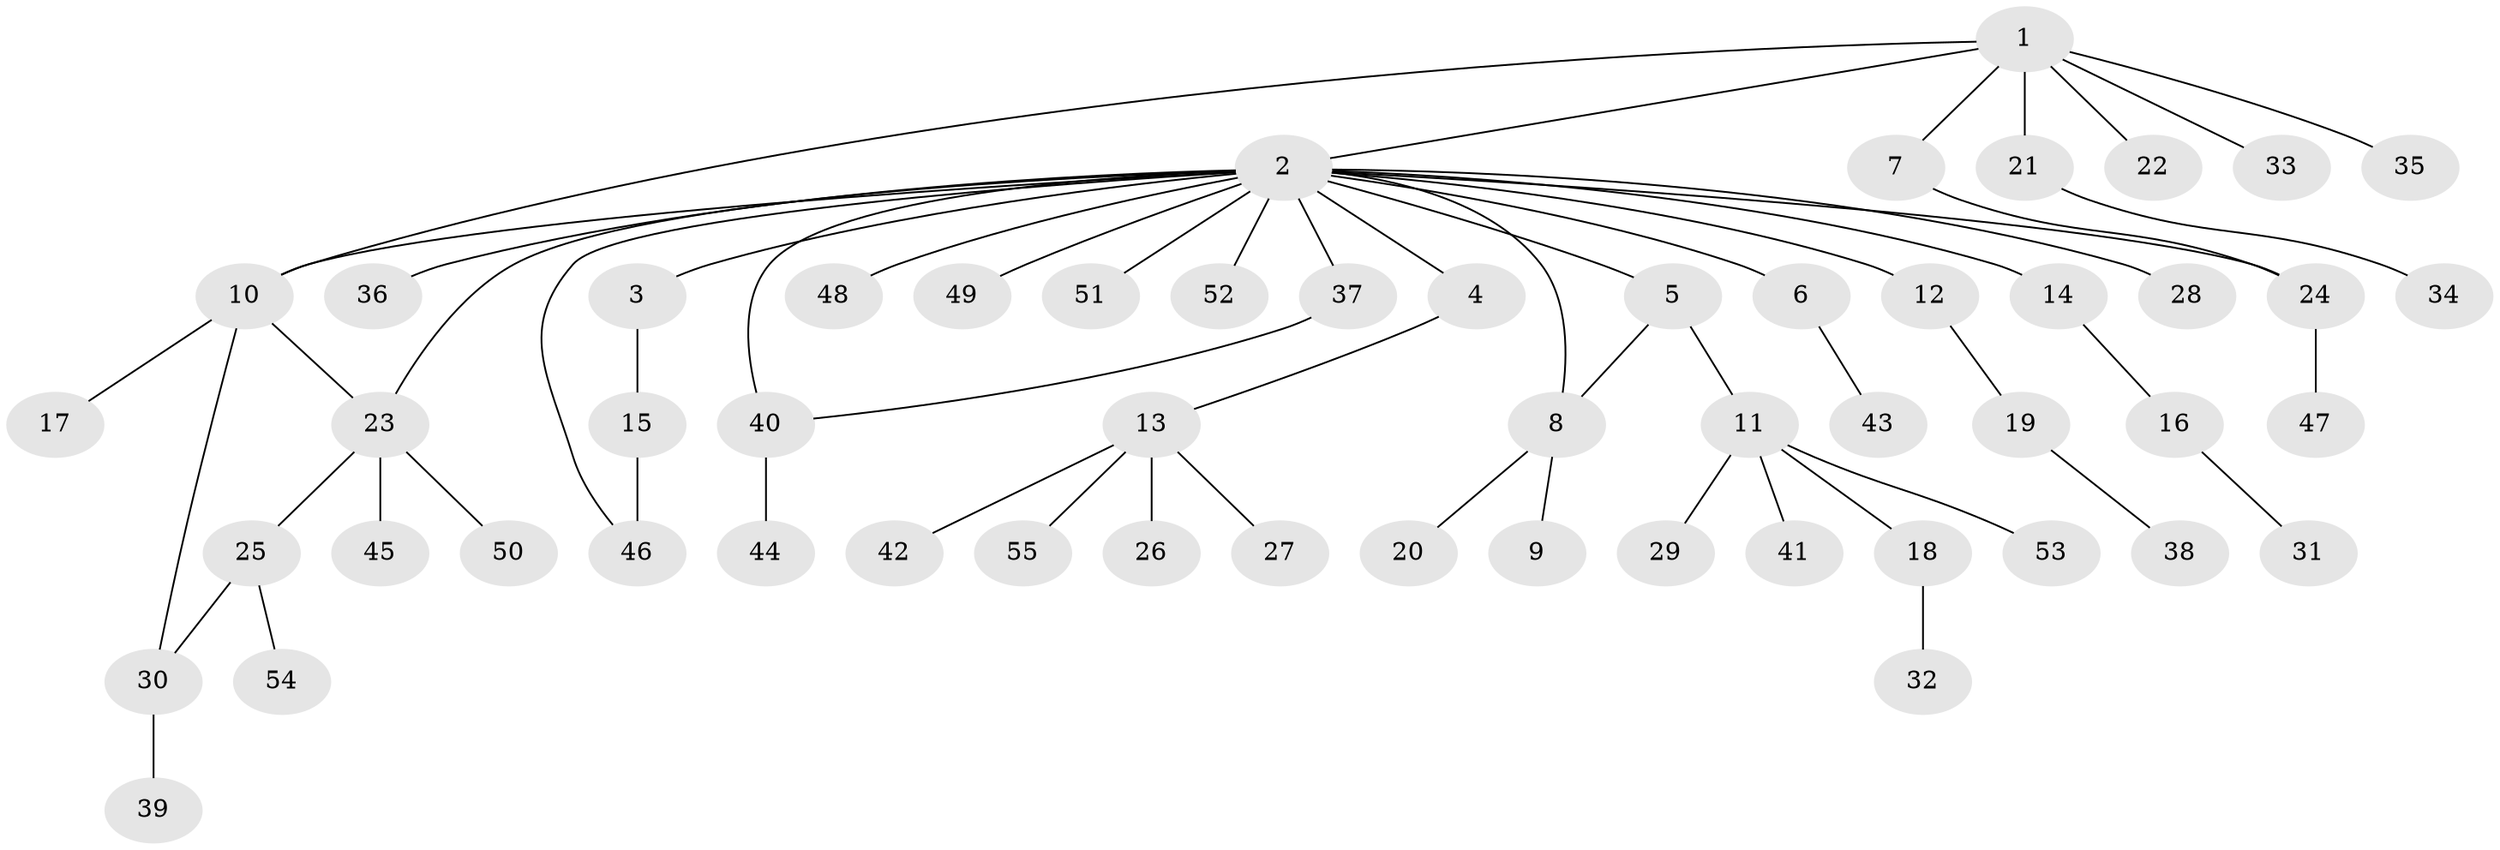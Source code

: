 // coarse degree distribution, {21: 0.037037037037037035, 2: 0.18518518518518517, 3: 0.07407407407407407, 1: 0.7037037037037037}
// Generated by graph-tools (version 1.1) at 2025/54/03/05/25 16:54:47]
// undirected, 55 vertices, 61 edges
graph export_dot {
graph [start="1"]
  node [color=gray90,style=filled];
  1;
  2;
  3;
  4;
  5;
  6;
  7;
  8;
  9;
  10;
  11;
  12;
  13;
  14;
  15;
  16;
  17;
  18;
  19;
  20;
  21;
  22;
  23;
  24;
  25;
  26;
  27;
  28;
  29;
  30;
  31;
  32;
  33;
  34;
  35;
  36;
  37;
  38;
  39;
  40;
  41;
  42;
  43;
  44;
  45;
  46;
  47;
  48;
  49;
  50;
  51;
  52;
  53;
  54;
  55;
  1 -- 2;
  1 -- 7;
  1 -- 10;
  1 -- 21;
  1 -- 22;
  1 -- 33;
  1 -- 35;
  2 -- 3;
  2 -- 4;
  2 -- 5;
  2 -- 6;
  2 -- 8;
  2 -- 10;
  2 -- 12;
  2 -- 14;
  2 -- 23;
  2 -- 24;
  2 -- 28;
  2 -- 36;
  2 -- 37;
  2 -- 40;
  2 -- 46;
  2 -- 48;
  2 -- 49;
  2 -- 51;
  2 -- 52;
  3 -- 15;
  4 -- 13;
  5 -- 8;
  5 -- 11;
  6 -- 43;
  7 -- 24;
  8 -- 9;
  8 -- 20;
  10 -- 17;
  10 -- 23;
  10 -- 30;
  11 -- 18;
  11 -- 29;
  11 -- 41;
  11 -- 53;
  12 -- 19;
  13 -- 26;
  13 -- 27;
  13 -- 42;
  13 -- 55;
  14 -- 16;
  15 -- 46;
  16 -- 31;
  18 -- 32;
  19 -- 38;
  21 -- 34;
  23 -- 25;
  23 -- 45;
  23 -- 50;
  24 -- 47;
  25 -- 30;
  25 -- 54;
  30 -- 39;
  37 -- 40;
  40 -- 44;
}
